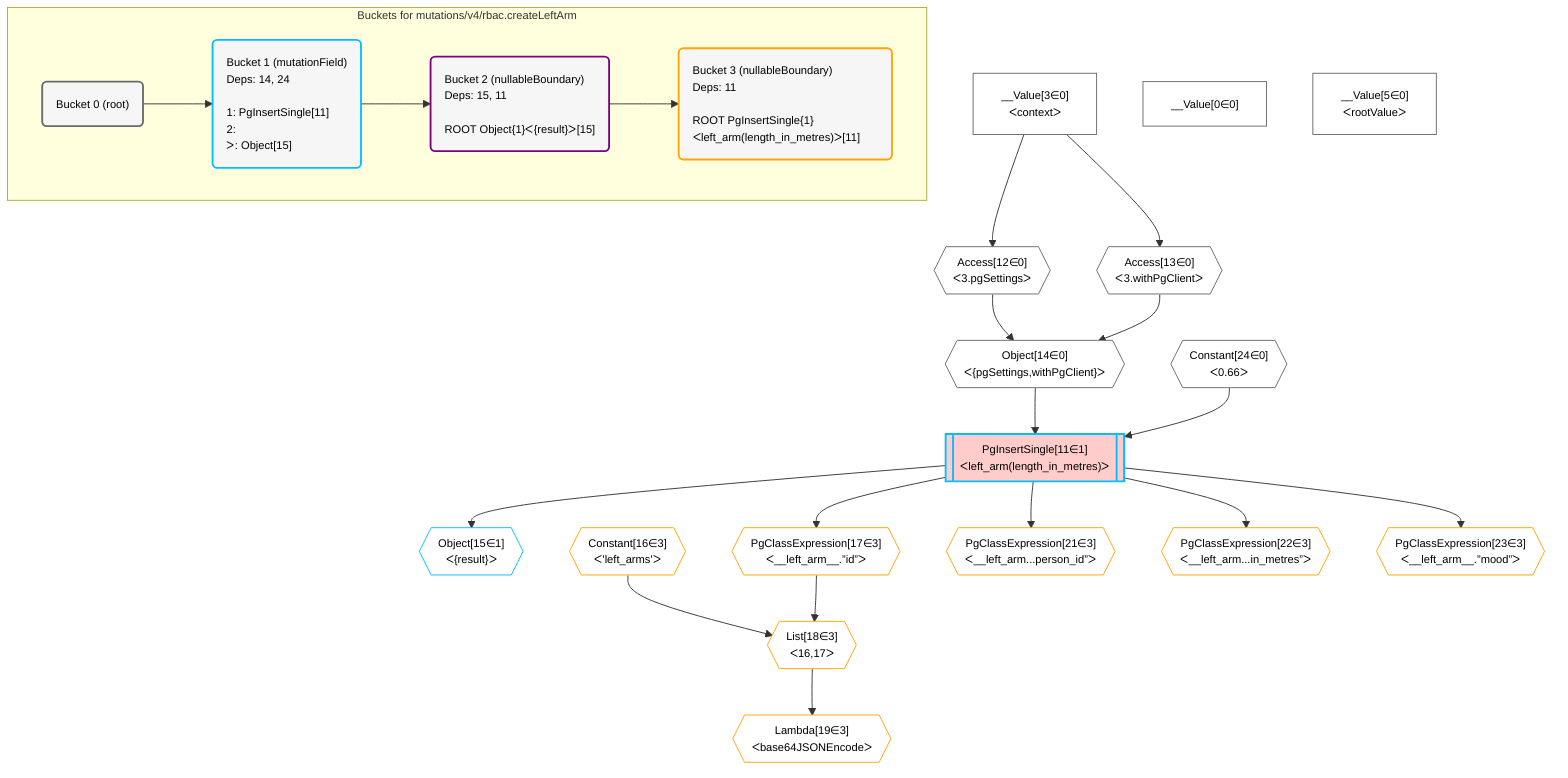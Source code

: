 %%{init: {'themeVariables': { 'fontSize': '12px'}}}%%
graph TD
    classDef path fill:#eee,stroke:#000,color:#000
    classDef plan fill:#fff,stroke-width:1px,color:#000
    classDef itemplan fill:#fff,stroke-width:2px,color:#000
    classDef unbatchedplan fill:#dff,stroke-width:1px,color:#000
    classDef sideeffectplan fill:#fcc,stroke-width:2px,color:#000
    classDef bucket fill:#f6f6f6,color:#000,stroke-width:2px,text-align:left


    %% plan dependencies
    Object14{{"Object[14∈0]<br />ᐸ{pgSettings,withPgClient}ᐳ"}}:::plan
    Access12{{"Access[12∈0]<br />ᐸ3.pgSettingsᐳ"}}:::plan
    Access13{{"Access[13∈0]<br />ᐸ3.withPgClientᐳ"}}:::plan
    Access12 & Access13 --> Object14
    __Value3["__Value[3∈0]<br />ᐸcontextᐳ"]:::plan
    __Value3 --> Access12
    __Value3 --> Access13
    __Value0["__Value[0∈0]"]:::plan
    __Value5["__Value[5∈0]<br />ᐸrootValueᐳ"]:::plan
    Constant24{{"Constant[24∈0]<br />ᐸ0.66ᐳ"}}:::plan
    PgInsertSingle11[["PgInsertSingle[11∈1]<br />ᐸleft_arm(length_in_metres)ᐳ"]]:::sideeffectplan
    Object14 & Constant24 --> PgInsertSingle11
    Object15{{"Object[15∈1]<br />ᐸ{result}ᐳ"}}:::plan
    PgInsertSingle11 --> Object15
    List18{{"List[18∈3]<br />ᐸ16,17ᐳ"}}:::plan
    Constant16{{"Constant[16∈3]<br />ᐸ'left_arms'ᐳ"}}:::plan
    PgClassExpression17{{"PgClassExpression[17∈3]<br />ᐸ__left_arm__.”id”ᐳ"}}:::plan
    Constant16 & PgClassExpression17 --> List18
    PgInsertSingle11 --> PgClassExpression17
    Lambda19{{"Lambda[19∈3]<br />ᐸbase64JSONEncodeᐳ"}}:::plan
    List18 --> Lambda19
    PgClassExpression21{{"PgClassExpression[21∈3]<br />ᐸ__left_arm...person_id”ᐳ"}}:::plan
    PgInsertSingle11 --> PgClassExpression21
    PgClassExpression22{{"PgClassExpression[22∈3]<br />ᐸ__left_arm...in_metres”ᐳ"}}:::plan
    PgInsertSingle11 --> PgClassExpression22
    PgClassExpression23{{"PgClassExpression[23∈3]<br />ᐸ__left_arm__.”mood”ᐳ"}}:::plan
    PgInsertSingle11 --> PgClassExpression23

    %% define steps

    subgraph "Buckets for mutations/v4/rbac.createLeftArm"
    Bucket0("Bucket 0 (root)"):::bucket
    classDef bucket0 stroke:#696969
    class Bucket0,__Value0,__Value3,__Value5,Access12,Access13,Object14,Constant24 bucket0
    Bucket1("Bucket 1 (mutationField)<br />Deps: 14, 24<br /><br />1: PgInsertSingle[11]<br />2: <br />ᐳ: Object[15]"):::bucket
    classDef bucket1 stroke:#00bfff
    class Bucket1,PgInsertSingle11,Object15 bucket1
    Bucket2("Bucket 2 (nullableBoundary)<br />Deps: 15, 11<br /><br />ROOT Object{1}ᐸ{result}ᐳ[15]"):::bucket
    classDef bucket2 stroke:#7f007f
    class Bucket2 bucket2
    Bucket3("Bucket 3 (nullableBoundary)<br />Deps: 11<br /><br />ROOT PgInsertSingle{1}ᐸleft_arm(length_in_metres)ᐳ[11]"):::bucket
    classDef bucket3 stroke:#ffa500
    class Bucket3,Constant16,PgClassExpression17,List18,Lambda19,PgClassExpression21,PgClassExpression22,PgClassExpression23 bucket3
    Bucket0 --> Bucket1
    Bucket1 --> Bucket2
    Bucket2 --> Bucket3
    end
